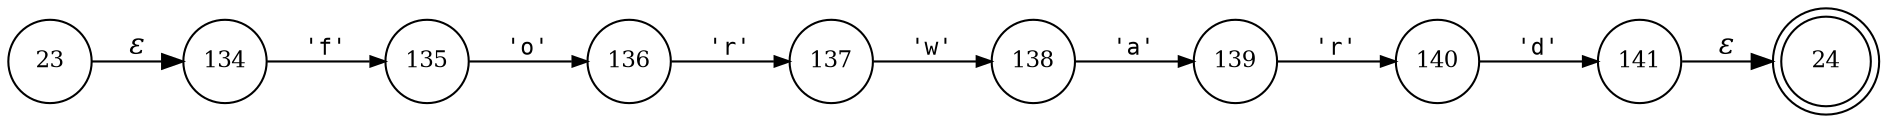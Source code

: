 digraph ATN {
rankdir=LR;
s24[fontsize=11, label="24", shape=doublecircle, fixedsize=true, width=.6];
s134[fontsize=11,label="134", shape=circle, fixedsize=true, width=.55, peripheries=1];
s23[fontsize=11,label="23", shape=circle, fixedsize=true, width=.55, peripheries=1];
s135[fontsize=11,label="135", shape=circle, fixedsize=true, width=.55, peripheries=1];
s136[fontsize=11,label="136", shape=circle, fixedsize=true, width=.55, peripheries=1];
s137[fontsize=11,label="137", shape=circle, fixedsize=true, width=.55, peripheries=1];
s138[fontsize=11,label="138", shape=circle, fixedsize=true, width=.55, peripheries=1];
s139[fontsize=11,label="139", shape=circle, fixedsize=true, width=.55, peripheries=1];
s140[fontsize=11,label="140", shape=circle, fixedsize=true, width=.55, peripheries=1];
s141[fontsize=11,label="141", shape=circle, fixedsize=true, width=.55, peripheries=1];
s23 -> s134 [fontname="Times-Italic", label="&epsilon;"];
s134 -> s135 [fontsize=11, fontname="Courier", arrowsize=.7, label = "'f'", arrowhead = normal];
s135 -> s136 [fontsize=11, fontname="Courier", arrowsize=.7, label = "'o'", arrowhead = normal];
s136 -> s137 [fontsize=11, fontname="Courier", arrowsize=.7, label = "'r'", arrowhead = normal];
s137 -> s138 [fontsize=11, fontname="Courier", arrowsize=.7, label = "'w'", arrowhead = normal];
s138 -> s139 [fontsize=11, fontname="Courier", arrowsize=.7, label = "'a'", arrowhead = normal];
s139 -> s140 [fontsize=11, fontname="Courier", arrowsize=.7, label = "'r'", arrowhead = normal];
s140 -> s141 [fontsize=11, fontname="Courier", arrowsize=.7, label = "'d'", arrowhead = normal];
s141 -> s24 [fontname="Times-Italic", label="&epsilon;"];
}